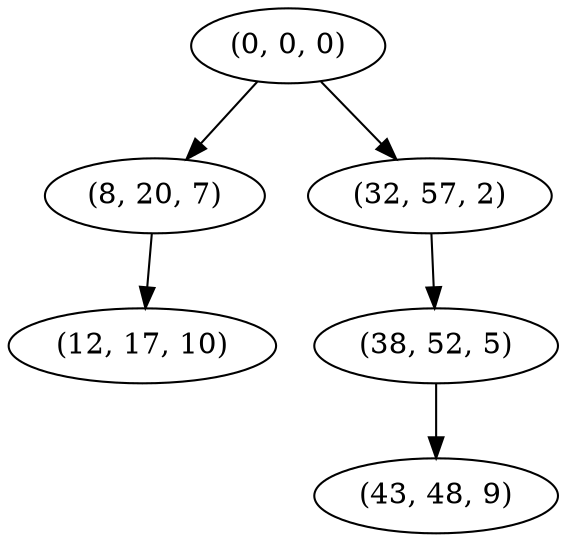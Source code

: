 digraph tree {
    "(0, 0, 0)";
    "(8, 20, 7)";
    "(12, 17, 10)";
    "(32, 57, 2)";
    "(38, 52, 5)";
    "(43, 48, 9)";
    "(0, 0, 0)" -> "(8, 20, 7)";
    "(0, 0, 0)" -> "(32, 57, 2)";
    "(8, 20, 7)" -> "(12, 17, 10)";
    "(32, 57, 2)" -> "(38, 52, 5)";
    "(38, 52, 5)" -> "(43, 48, 9)";
}
